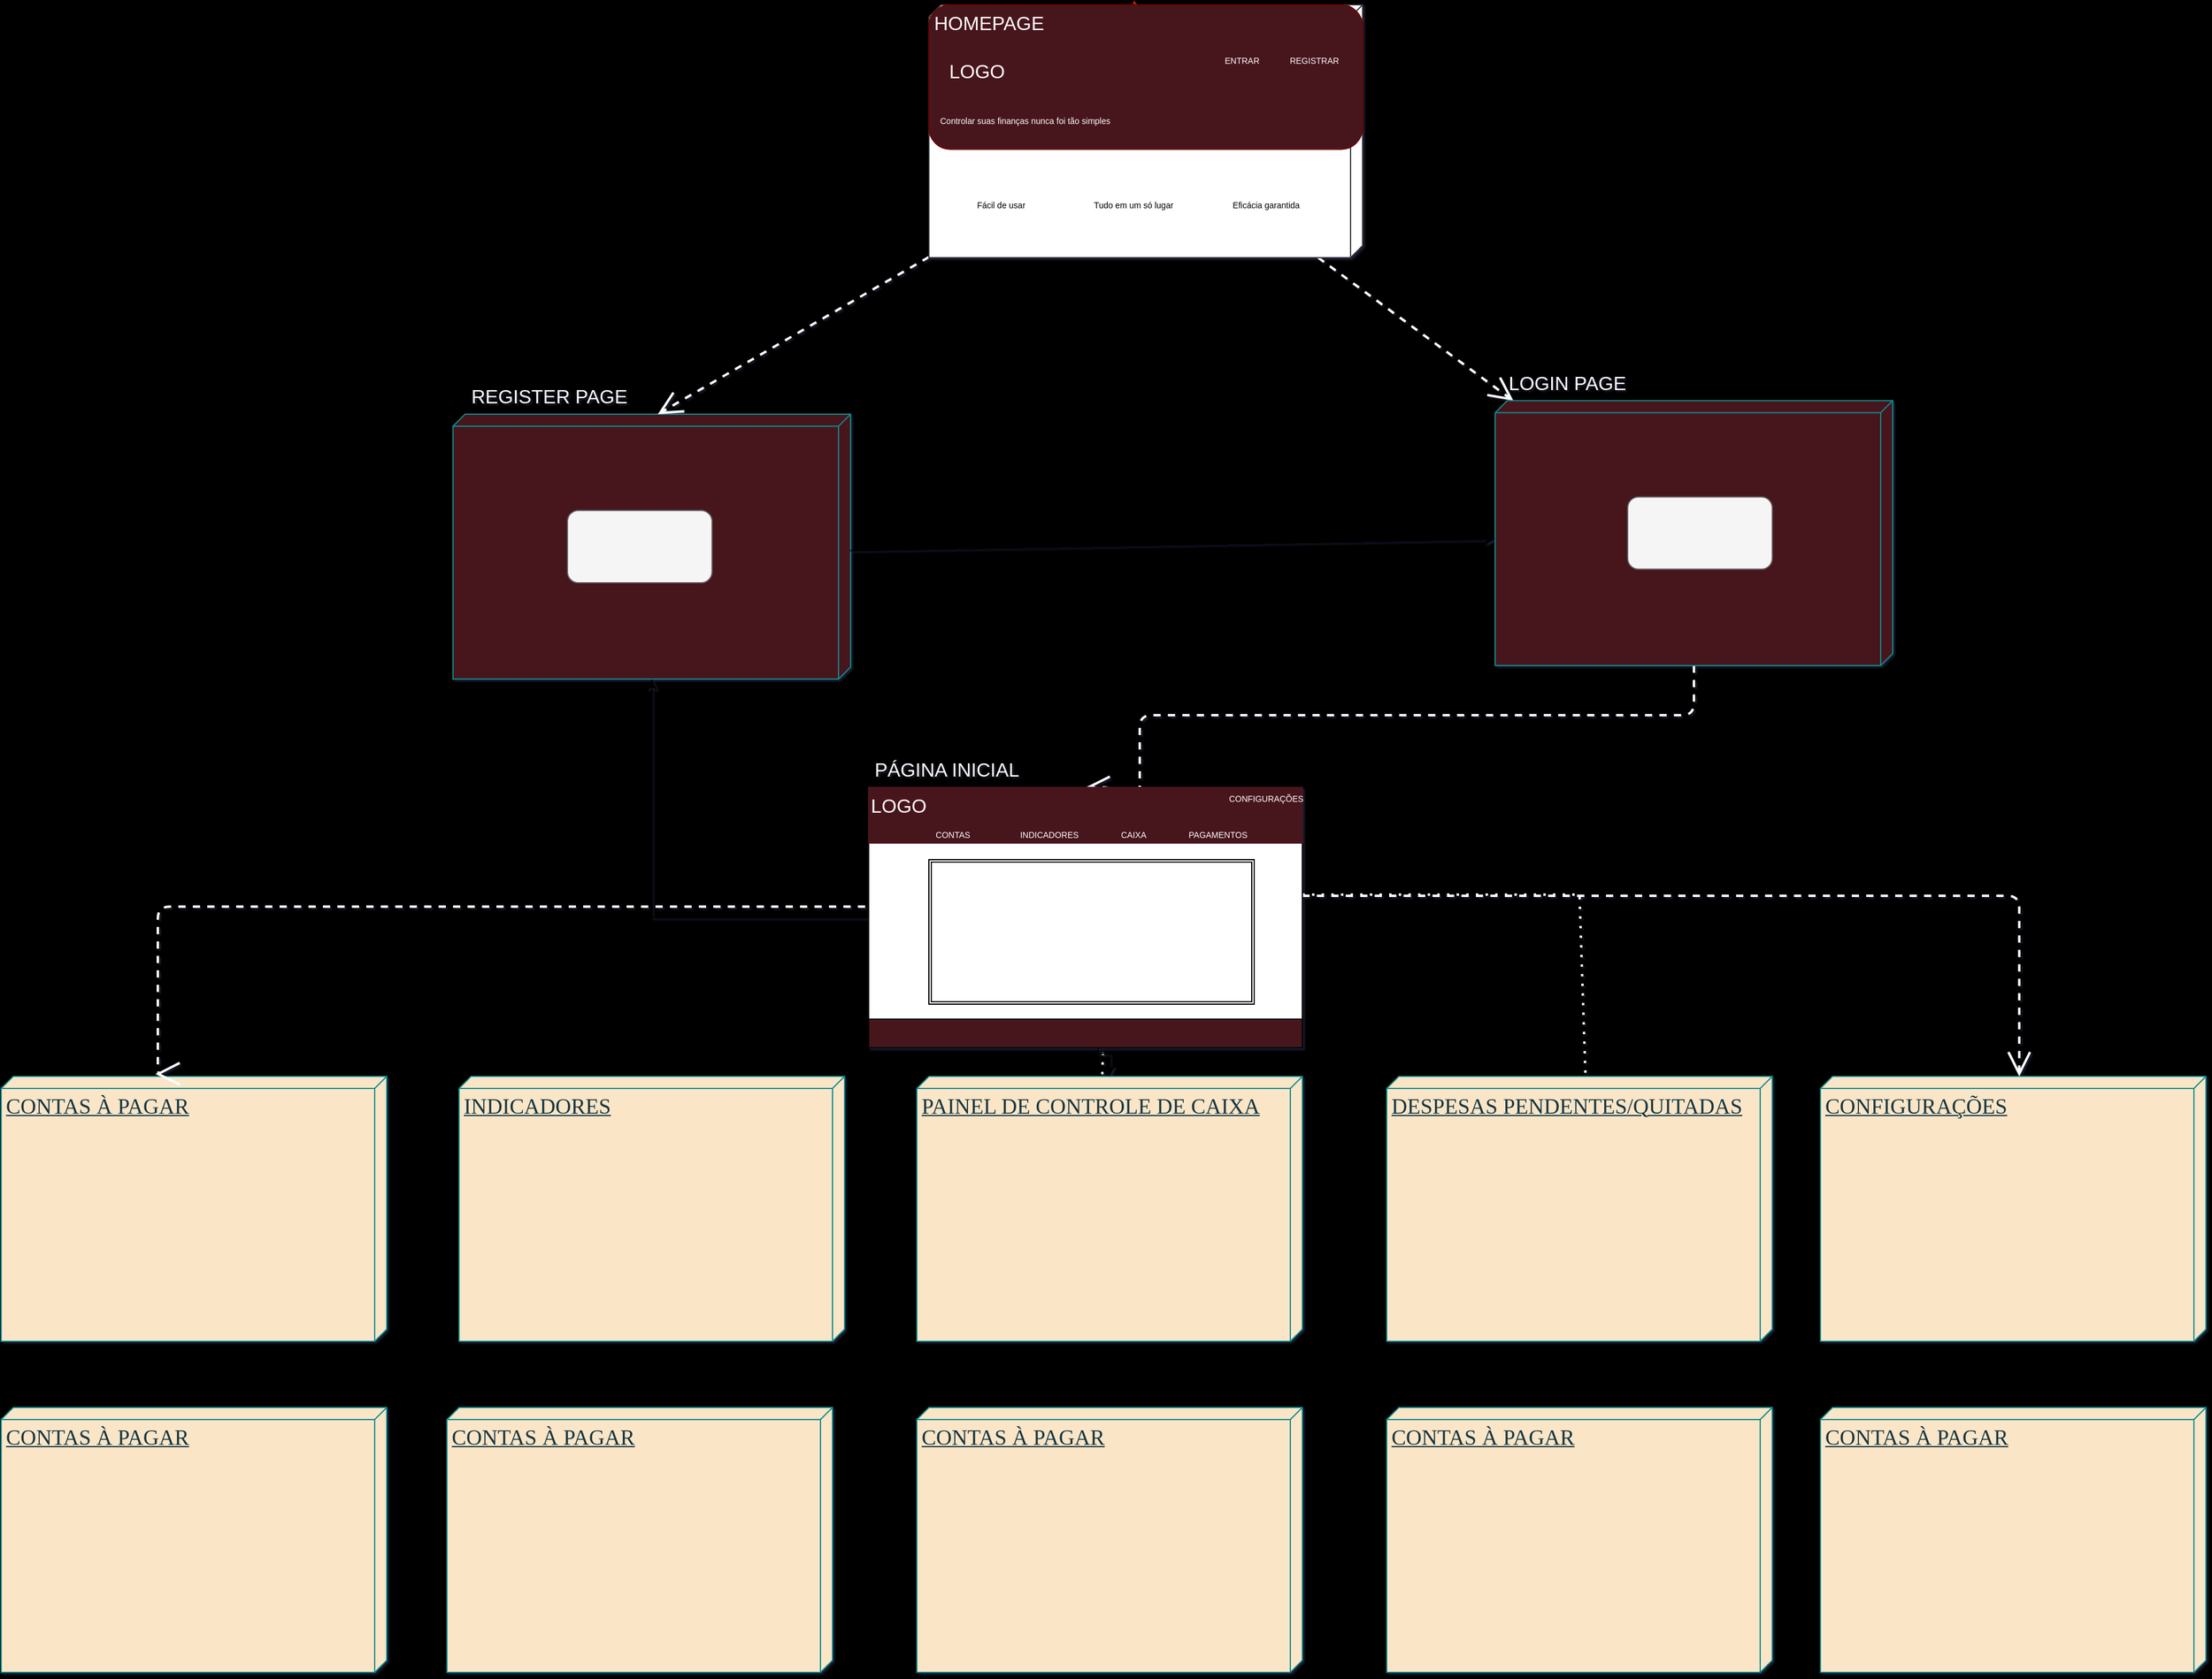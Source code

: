 <mxfile version="21.1.6" type="github">
  <diagram name="Page-1" id="5f0bae14-7c28-e335-631c-24af17079c00">
    <mxGraphModel dx="1609" dy="2823" grid="1" gridSize="10" guides="1" tooltips="1" connect="1" arrows="1" fold="1" page="1" pageScale="1" pageWidth="1100" pageHeight="850" background="#000000" math="0" shadow="1">
      <root>
        <mxCell id="0" />
        <mxCell id="1" parent="0" />
        <mxCell id="39150e848f15840c-1" value="" style="verticalAlign=top;align=left;spacingTop=8;spacingLeft=2;spacingRight=12;shape=cube;size=10;direction=south;fontStyle=4;html=1;rounded=1;shadow=0;comic=0;labelBackgroundColor=none;strokeWidth=1;fontFamily=Verdana;fontSize=12;fillColor=#47141E;strokeColor=#0F8B8D;fontColor=#143642;" parent="1" vertex="1">
          <mxGeometry x="-295" y="-1360" width="330" height="220" as="geometry" />
        </mxCell>
        <mxCell id="39150e848f15840c-11" style="edgeStyle=none;rounded=1;html=1;dashed=1;labelBackgroundColor=none;startArrow=none;startFill=0;startSize=8;endArrow=open;endFill=0;endSize=16;fontFamily=Verdana;fontSize=12;strokeColor=#FFFFFF;fontColor=default;strokeWidth=2;" parent="1" target="39150e848f15840c-2" edge="1" source="39150e848f15840c-3">
          <mxGeometry relative="1" as="geometry">
            <mxPoint x="276.02" y="-1516.22" as="sourcePoint" />
            <mxPoint x="314.033" y="-1437.069" as="targetPoint" />
          </mxGeometry>
        </mxCell>
        <mxCell id="39150e848f15840c-12" style="edgeStyle=none;rounded=1;html=1;dashed=1;labelBackgroundColor=none;startArrow=none;startFill=0;startSize=8;endArrow=open;endFill=0;endSize=16;fontFamily=Verdana;fontSize=12;entryX=0;entryY=0;entryDx=0;entryDy=160;entryPerimeter=0;strokeColor=#FFFFFF;fontColor=default;strokeWidth=2;" parent="1" source="39150e848f15840c-3" target="39150e848f15840c-1" edge="1">
          <mxGeometry relative="1" as="geometry">
            <mxPoint x="230" y="-1116.22" as="targetPoint" />
          </mxGeometry>
        </mxCell>
        <mxCell id="39150e848f15840c-16" style="edgeStyle=orthogonalEdgeStyle;rounded=1;html=1;dashed=1;labelBackgroundColor=none;startArrow=none;startFill=0;startSize=8;endArrow=open;endFill=0;endSize=16;fontFamily=Verdana;fontSize=12;strokeColor=#FFFFFF;fontColor=default;fillColor=#f8cecc;strokeWidth=2;entryX=0.5;entryY=0;entryDx=0;entryDy=0;" parent="1" source="39150e848f15840c-2" target="X89QfNM0a1aXQy8c0Njc-24" edge="1">
          <mxGeometry relative="1" as="geometry">
            <mxPoint x="620" y="-1521.22" as="sourcePoint" />
            <mxPoint x="260" y="-1020" as="targetPoint" />
            <Array as="points">
              <mxPoint x="455" y="-1110" />
              <mxPoint x="275" y="-1110" />
              <mxPoint x="275" y="-1010" />
              <mxPoint x="255" y="-1010" />
              <mxPoint x="255" y="-900" />
            </Array>
          </mxGeometry>
        </mxCell>
        <mxCell id="39150e848f15840c-2" value="" style="verticalAlign=top;align=left;spacingTop=8;spacingLeft=2;spacingRight=12;shape=cube;size=10;direction=south;fontStyle=4;html=1;rounded=1;shadow=0;comic=0;labelBackgroundColor=none;strokeWidth=1;fontFamily=Verdana;fontSize=12;fillColor=#47141E;strokeColor=#0F8B8D;fontColor=#143642;" parent="1" vertex="1">
          <mxGeometry x="570" y="-1371.22" width="330" height="220" as="geometry" />
        </mxCell>
        <mxCell id="vBJ7aFU8pswrzPe9maUh-8" value="" style="curved=1;endArrow=classic;html=1;rounded=1;entryX=-0.018;entryY=0.527;entryDx=0;entryDy=0;entryPerimeter=0;labelBackgroundColor=none;strokeColor=#A8201A;fontColor=default;" parent="1" target="39150e848f15840c-3" edge="1">
          <mxGeometry width="50" height="50" relative="1" as="geometry">
            <mxPoint x="230" y="-1616.22" as="sourcePoint" />
            <mxPoint x="726" y="-1300.22" as="targetPoint" />
            <Array as="points">
              <mxPoint x="280" y="-1616.22" />
            </Array>
          </mxGeometry>
        </mxCell>
        <mxCell id="39150e848f15840c-3" value="" style="verticalAlign=top;align=left;spacingTop=8;spacingLeft=2;spacingRight=12;shape=cube;size=10;direction=south;fontStyle=4;html=1;rounded=1;shadow=0;comic=0;labelBackgroundColor=none;strokeWidth=1;fontFamily=Verdana;fontSize=12;fillColor=#FFFFFF;strokeColor=#36393d;" parent="1" vertex="1">
          <mxGeometry x="100" y="-1700" width="360" height="210" as="geometry" />
        </mxCell>
        <mxCell id="vBJ7aFU8pswrzPe9maUh-9" value="&lt;br&gt;" style="rounded=1;whiteSpace=wrap;html=1;labelBackgroundColor=none;fillColor=#47141E;strokeColor=#6F0000;fontColor=#ffffff;" parent="1" vertex="1">
          <mxGeometry x="100" y="-1700" width="360" height="120" as="geometry" />
        </mxCell>
        <mxCell id="vBJ7aFU8pswrzPe9maUh-12" value="&lt;span style=&quot;font-size: 18px;&quot;&gt;INDICADORES&lt;/span&gt;" style="verticalAlign=top;align=left;spacingTop=8;spacingLeft=2;spacingRight=12;shape=cube;size=10;direction=south;fontStyle=4;html=1;rounded=1;shadow=0;comic=0;labelBackgroundColor=none;strokeWidth=1;fontFamily=Verdana;fontSize=12;fillColor=#FAE5C7;strokeColor=#0F8B8D;fontColor=#143642;" parent="1" vertex="1">
          <mxGeometry x="-290" y="-810" width="320" height="220" as="geometry" />
        </mxCell>
        <mxCell id="vBJ7aFU8pswrzPe9maUh-13" value="&lt;span style=&quot;font-size: 18px;&quot;&gt;PAINEL DE CONTROLE DE CAIXA&lt;/span&gt;" style="verticalAlign=top;align=left;spacingTop=8;spacingLeft=2;spacingRight=12;shape=cube;size=10;direction=south;fontStyle=4;html=1;rounded=1;shadow=0;comic=0;labelBackgroundColor=none;strokeWidth=1;fontFamily=Verdana;fontSize=12;fillColor=#FAE5C7;strokeColor=#0F8B8D;fontColor=#143642;" parent="1" vertex="1">
          <mxGeometry x="90" y="-810" width="320" height="220" as="geometry" />
        </mxCell>
        <mxCell id="vBJ7aFU8pswrzPe9maUh-14" value="&lt;span style=&quot;font-size: 18px;&quot;&gt;DESPESAS PENDENTES/QUITADAS&lt;/span&gt;" style="verticalAlign=top;align=left;spacingTop=8;spacingLeft=2;spacingRight=12;shape=cube;size=10;direction=south;fontStyle=4;html=1;rounded=1;shadow=0;comic=0;labelBackgroundColor=none;strokeWidth=1;fontFamily=Verdana;fontSize=12;fillColor=#FAE5C7;strokeColor=#0F8B8D;fontColor=#143642;" parent="1" vertex="1">
          <mxGeometry x="480" y="-810" width="320" height="220" as="geometry" />
        </mxCell>
        <mxCell id="vBJ7aFU8pswrzPe9maUh-15" value="&lt;font style=&quot;font-size: 18px;&quot;&gt;CONFIGURAÇÕES&lt;/font&gt;" style="verticalAlign=top;align=left;spacingTop=8;spacingLeft=2;spacingRight=12;shape=cube;size=10;direction=south;fontStyle=4;html=1;rounded=1;shadow=0;comic=0;labelBackgroundColor=none;strokeWidth=1;fontFamily=Verdana;fontSize=12;fillColor=#FAE5C7;strokeColor=#0F8B8D;fontColor=#143642;" parent="1" vertex="1">
          <mxGeometry x="840" y="-810" width="320" height="220" as="geometry" />
        </mxCell>
        <mxCell id="vBJ7aFU8pswrzPe9maUh-16" value="&lt;font style=&quot;font-size: 18px;&quot;&gt;CONTAS À PAGAR&lt;/font&gt;" style="verticalAlign=top;align=left;spacingTop=8;spacingLeft=2;spacingRight=12;shape=cube;size=10;direction=south;fontStyle=4;html=1;rounded=1;shadow=0;comic=0;labelBackgroundColor=none;strokeWidth=1;fontFamily=Verdana;fontSize=12;fillColor=#FAE5C7;strokeColor=#0F8B8D;fontColor=#143642;" parent="1" vertex="1">
          <mxGeometry x="-670" y="-810" width="320" height="220" as="geometry" />
        </mxCell>
        <mxCell id="vBJ7aFU8pswrzPe9maUh-22" style="edgeStyle=orthogonalEdgeStyle;rounded=1;html=1;dashed=1;labelBackgroundColor=none;startArrow=none;startFill=0;startSize=8;endArrow=open;endFill=0;endSize=16;fontFamily=Verdana;fontSize=12;entryX=-0.009;entryY=0.6;entryDx=0;entryDy=0;entryPerimeter=0;strokeColor=#FFFFFF;fontColor=default;fillColor=#f8cecc;exitX=0;exitY=0.5;exitDx=0;exitDy=0;strokeWidth=2;" parent="1" source="X89QfNM0a1aXQy8c0Njc-24" target="vBJ7aFU8pswrzPe9maUh-16" edge="1">
          <mxGeometry relative="1" as="geometry">
            <mxPoint x="90" y="-951.22" as="sourcePoint" />
            <mxPoint x="-630" y="-955" as="targetPoint" />
            <Array as="points">
              <mxPoint x="70" y="-951" />
              <mxPoint x="-540" y="-951" />
              <mxPoint x="-540" y="-812" />
            </Array>
          </mxGeometry>
        </mxCell>
        <mxCell id="vBJ7aFU8pswrzPe9maUh-29" value="" style="endArrow=none;dashed=1;html=1;dashPattern=1 3;strokeWidth=2;rounded=0;strokeColor=#FFFFFF;fontColor=#143642;fillColor=#FAE5C7;entryX=0;entryY=0;entryDx=0;entryDy=155;entryPerimeter=0;" parent="1" target="vBJ7aFU8pswrzPe9maUh-14" edge="1">
          <mxGeometry width="50" height="50" relative="1" as="geometry">
            <mxPoint x="410" y="-961" as="sourcePoint" />
            <mxPoint x="660" y="-961" as="targetPoint" />
            <Array as="points">
              <mxPoint x="640" y="-961" />
            </Array>
          </mxGeometry>
        </mxCell>
        <mxCell id="vBJ7aFU8pswrzPe9maUh-30" value="" style="endArrow=none;dashed=1;html=1;dashPattern=1 3;strokeWidth=2;rounded=0;strokeColor=#FFFFFF;fontColor=#143642;fillColor=#FAE5C7;entryX=0;entryY=0;entryDx=220;entryDy=165;entryPerimeter=0;exitX=-0.008;exitY=0.519;exitDx=0;exitDy=0;exitPerimeter=0;" parent="1" source="vBJ7aFU8pswrzPe9maUh-13" edge="1">
          <mxGeometry width="50" height="50" relative="1" as="geometry">
            <mxPoint x="230" y="-830" as="sourcePoint" />
            <mxPoint x="245" y="-846.22" as="targetPoint" />
          </mxGeometry>
        </mxCell>
        <mxCell id="vBJ7aFU8pswrzPe9maUh-36" style="edgeStyle=orthogonalEdgeStyle;rounded=1;html=1;dashed=1;labelBackgroundColor=none;startArrow=none;startFill=0;startSize=8;endArrow=open;endFill=0;endSize=16;fontFamily=Verdana;fontSize=12;strokeColor=#FFFFFF;fontColor=default;fillColor=#f8cecc;strokeWidth=2;entryX=0;entryY=0;entryDx=0;entryDy=155;entryPerimeter=0;" parent="1" target="vBJ7aFU8pswrzPe9maUh-15" edge="1">
          <mxGeometry relative="1" as="geometry">
            <mxPoint x="410" y="-960" as="sourcePoint" />
            <mxPoint x="-310" y="-1210" as="targetPoint" />
            <Array as="points">
              <mxPoint x="1005" y="-960" />
            </Array>
          </mxGeometry>
        </mxCell>
        <mxCell id="vBJ7aFU8pswrzPe9maUh-37" value="&lt;font color=&quot;#ffffff&quot; style=&quot;font-size: 16px;&quot;&gt;LOGO&lt;/font&gt;" style="text;html=1;strokeColor=none;fillColor=none;align=center;verticalAlign=middle;whiteSpace=wrap;rounded=0;fontColor=#143642;strokeWidth=3;" parent="1" vertex="1">
          <mxGeometry x="110" y="-1660" width="60" height="30" as="geometry" />
        </mxCell>
        <mxCell id="X89QfNM0a1aXQy8c0Njc-1" value="&lt;font style=&quot;font-size: 18px;&quot;&gt;CONTAS À PAGAR&lt;/font&gt;" style="verticalAlign=top;align=left;spacingTop=8;spacingLeft=2;spacingRight=12;shape=cube;size=10;direction=south;fontStyle=4;html=1;rounded=1;shadow=0;comic=0;labelBackgroundColor=none;strokeWidth=1;fontFamily=Verdana;fontSize=12;fillColor=#FAE5C7;strokeColor=#0F8B8D;fontColor=#143642;" vertex="1" parent="1">
          <mxGeometry x="-670" y="-535" width="320" height="220" as="geometry" />
        </mxCell>
        <mxCell id="X89QfNM0a1aXQy8c0Njc-2" value="&lt;font style=&quot;font-size: 18px;&quot;&gt;CONTAS À PAGAR&lt;/font&gt;" style="verticalAlign=top;align=left;spacingTop=8;spacingLeft=2;spacingRight=12;shape=cube;size=10;direction=south;fontStyle=4;html=1;rounded=1;shadow=0;comic=0;labelBackgroundColor=none;strokeWidth=1;fontFamily=Verdana;fontSize=12;fillColor=#FAE5C7;strokeColor=#0F8B8D;fontColor=#143642;" vertex="1" parent="1">
          <mxGeometry x="-300" y="-535" width="320" height="220" as="geometry" />
        </mxCell>
        <mxCell id="X89QfNM0a1aXQy8c0Njc-3" value="&lt;font style=&quot;font-size: 18px;&quot;&gt;CONTAS À PAGAR&lt;/font&gt;" style="verticalAlign=top;align=left;spacingTop=8;spacingLeft=2;spacingRight=12;shape=cube;size=10;direction=south;fontStyle=4;html=1;rounded=1;shadow=0;comic=0;labelBackgroundColor=none;strokeWidth=1;fontFamily=Verdana;fontSize=12;fillColor=#FAE5C7;strokeColor=#0F8B8D;fontColor=#143642;" vertex="1" parent="1">
          <mxGeometry x="90" y="-535" width="320" height="220" as="geometry" />
        </mxCell>
        <mxCell id="X89QfNM0a1aXQy8c0Njc-4" value="&lt;font style=&quot;font-size: 18px;&quot;&gt;CONTAS À PAGAR&lt;/font&gt;" style="verticalAlign=top;align=left;spacingTop=8;spacingLeft=2;spacingRight=12;shape=cube;size=10;direction=south;fontStyle=4;html=1;rounded=1;shadow=0;comic=0;labelBackgroundColor=none;strokeWidth=1;fontFamily=Verdana;fontSize=12;fillColor=#FAE5C7;strokeColor=#0F8B8D;fontColor=#143642;" vertex="1" parent="1">
          <mxGeometry x="480" y="-535" width="320" height="220" as="geometry" />
        </mxCell>
        <mxCell id="X89QfNM0a1aXQy8c0Njc-5" value="&lt;font style=&quot;font-size: 18px;&quot;&gt;CONTAS À PAGAR&lt;/font&gt;" style="verticalAlign=top;align=left;spacingTop=8;spacingLeft=2;spacingRight=12;shape=cube;size=10;direction=south;fontStyle=4;html=1;rounded=1;shadow=0;comic=0;labelBackgroundColor=none;strokeWidth=1;fontFamily=Verdana;fontSize=12;fillColor=#FAE5C7;strokeColor=#0F8B8D;fontColor=#143642;" vertex="1" parent="1">
          <mxGeometry x="840" y="-535" width="320" height="220" as="geometry" />
        </mxCell>
        <mxCell id="X89QfNM0a1aXQy8c0Njc-6" value="&lt;font color=&quot;#ffffff&quot; style=&quot;font-size: 16px;&quot;&gt;HOMEPAGE&lt;/font&gt;" style="text;html=1;strokeColor=none;fillColor=none;align=center;verticalAlign=middle;whiteSpace=wrap;rounded=0;fontColor=#143642;strokeWidth=3;" vertex="1" parent="1">
          <mxGeometry x="120" y="-1700" width="60" height="30" as="geometry" />
        </mxCell>
        <mxCell id="X89QfNM0a1aXQy8c0Njc-7" value="&lt;font style=&quot;&quot;&gt;&lt;font color=&quot;#ffffff&quot; style=&quot;font-size: 7px;&quot;&gt;ENTRAR&lt;/font&gt;&lt;br&gt;&lt;/font&gt;" style="text;html=1;strokeColor=none;fillColor=none;align=center;verticalAlign=middle;whiteSpace=wrap;rounded=0;fontColor=#143642;strokeWidth=3;" vertex="1" parent="1">
          <mxGeometry x="330" y="-1670" width="60" height="30" as="geometry" />
        </mxCell>
        <mxCell id="X89QfNM0a1aXQy8c0Njc-8" value="&lt;font style=&quot;&quot;&gt;&lt;font color=&quot;#ffffff&quot; style=&quot;font-size: 7px;&quot;&gt;REGISTRAR&lt;/font&gt;&lt;br&gt;&lt;/font&gt;" style="text;html=1;strokeColor=none;fillColor=none;align=center;verticalAlign=middle;whiteSpace=wrap;rounded=0;fontColor=#143642;strokeWidth=3;" vertex="1" parent="1">
          <mxGeometry x="390" y="-1670" width="60" height="30" as="geometry" />
        </mxCell>
        <mxCell id="X89QfNM0a1aXQy8c0Njc-9" value="&lt;font style=&quot;&quot;&gt;&lt;font color=&quot;#ffffff&quot;&gt;&lt;span style=&quot;font-size: 7px;&quot;&gt;Controlar suas finanças nunca foi tão simples&lt;/span&gt;&lt;/font&gt;&lt;br&gt;&lt;/font&gt;" style="text;html=1;strokeColor=none;fillColor=none;align=center;verticalAlign=middle;whiteSpace=wrap;rounded=0;fontColor=#143642;strokeWidth=3;" vertex="1" parent="1">
          <mxGeometry x="100" y="-1620" width="160" height="30" as="geometry" />
        </mxCell>
        <mxCell id="X89QfNM0a1aXQy8c0Njc-10" value="&lt;font style=&quot;&quot;&gt;&lt;span style=&quot;font-size: 7px;&quot;&gt;&lt;font color=&quot;#000000&quot;&gt;Fácil de usar&lt;/font&gt;&lt;/span&gt;&lt;br&gt;&lt;/font&gt;" style="text;html=1;strokeColor=none;fillColor=none;align=center;verticalAlign=middle;whiteSpace=wrap;rounded=0;fontColor=#143642;strokeWidth=3;" vertex="1" parent="1">
          <mxGeometry x="80" y="-1550" width="160" height="30" as="geometry" />
        </mxCell>
        <mxCell id="X89QfNM0a1aXQy8c0Njc-11" value="&lt;font style=&quot;&quot;&gt;&lt;span style=&quot;font-size: 7px;&quot;&gt;&lt;font color=&quot;#000000&quot;&gt;Tudo em um só lugar&lt;/font&gt;&lt;/span&gt;&lt;br&gt;&lt;/font&gt;" style="text;html=1;strokeColor=none;fillColor=none;align=center;verticalAlign=middle;whiteSpace=wrap;rounded=0;fontColor=#143642;strokeWidth=3;" vertex="1" parent="1">
          <mxGeometry x="190" y="-1550" width="160" height="30" as="geometry" />
        </mxCell>
        <mxCell id="X89QfNM0a1aXQy8c0Njc-12" value="&lt;font style=&quot;&quot;&gt;&lt;span style=&quot;font-size: 7px;&quot;&gt;&lt;font color=&quot;#000000&quot;&gt;Eficácia garantida&lt;/font&gt;&lt;/span&gt;&lt;br&gt;&lt;/font&gt;" style="text;html=1;strokeColor=none;fillColor=none;align=center;verticalAlign=middle;whiteSpace=wrap;rounded=0;fontColor=#143642;strokeWidth=3;" vertex="1" parent="1">
          <mxGeometry x="300" y="-1550" width="160" height="30" as="geometry" />
        </mxCell>
        <mxCell id="X89QfNM0a1aXQy8c0Njc-15" value="" style="rounded=1;whiteSpace=wrap;html=1;strokeColor=#666666;fillColor=#f5f5f5;fontColor=#333333;" vertex="1" parent="1">
          <mxGeometry x="680" y="-1291.22" width="120" height="60" as="geometry" />
        </mxCell>
        <mxCell id="X89QfNM0a1aXQy8c0Njc-16" value="" style="endArrow=classic;html=1;rounded=0;exitX=0.515;exitY=0.001;exitDx=0;exitDy=0;exitPerimeter=0;entryX=0;entryY=0;entryDx=115;entryDy=330;entryPerimeter=0;" edge="1" parent="1" source="39150e848f15840c-1" target="39150e848f15840c-2">
          <mxGeometry width="50" height="50" relative="1" as="geometry">
            <mxPoint x="280" y="-1220" as="sourcePoint" />
            <mxPoint x="330" y="-1270" as="targetPoint" />
          </mxGeometry>
        </mxCell>
        <mxCell id="X89QfNM0a1aXQy8c0Njc-17" value="" style="rounded=1;whiteSpace=wrap;html=1;strokeColor=#666666;fillColor=#f5f5f5;fontColor=#333333;" vertex="1" parent="1">
          <mxGeometry x="-200" y="-1280" width="120" height="60" as="geometry" />
        </mxCell>
        <mxCell id="X89QfNM0a1aXQy8c0Njc-21" value="&lt;font color=&quot;#ffffff&quot;&gt;&lt;span style=&quot;font-size: 16px;&quot;&gt;REGISTER PAGE&lt;/span&gt;&lt;/font&gt;" style="text;html=1;strokeColor=none;fillColor=none;align=center;verticalAlign=middle;whiteSpace=wrap;rounded=0;fontColor=#143642;strokeWidth=3;" vertex="1" parent="1">
          <mxGeometry x="-290" y="-1390" width="150" height="30" as="geometry" />
        </mxCell>
        <mxCell id="X89QfNM0a1aXQy8c0Njc-22" value="&lt;font color=&quot;#ffffff&quot; style=&quot;font-size: 16px;&quot;&gt;LOGIN PAGE&lt;/font&gt;" style="text;html=1;strokeColor=none;fillColor=none;align=center;verticalAlign=middle;whiteSpace=wrap;rounded=0;fontColor=#143642;strokeWidth=3;" vertex="1" parent="1">
          <mxGeometry x="570" y="-1401.22" width="120" height="30" as="geometry" />
        </mxCell>
        <mxCell id="X89QfNM0a1aXQy8c0Njc-23" value="&lt;font color=&quot;#ffffff&quot; style=&quot;font-size: 16px;&quot;&gt;PÁGINA INICIAL&lt;/font&gt;" style="text;html=1;strokeColor=none;fillColor=none;align=center;verticalAlign=middle;whiteSpace=wrap;rounded=0;fontColor=#143642;strokeWidth=3;" vertex="1" parent="1">
          <mxGeometry x="30" y="-1080" width="170" height="30" as="geometry" />
        </mxCell>
        <mxCell id="X89QfNM0a1aXQy8c0Njc-25" value="" style="endArrow=none;dashed=1;html=1;dashPattern=1 3;strokeWidth=2;rounded=0;strokeColor=#FFFFFF;fontColor=#143642;fillColor=#FAE5C7;exitX=0;exitY=0;exitDx=105;exitDy=0;exitPerimeter=0;entryX=0;entryY=0;entryDx=0;entryDy=155;entryPerimeter=0;" edge="1" parent="1" target="X89QfNM0a1aXQy8c0Njc-24">
          <mxGeometry width="50" height="50" relative="1" as="geometry">
            <mxPoint x="410.0" y="-961.22" as="sourcePoint" />
            <mxPoint x="645" y="-810" as="targetPoint" />
            <Array as="points" />
          </mxGeometry>
        </mxCell>
        <mxCell id="X89QfNM0a1aXQy8c0Njc-29" value="" style="edgeStyle=orthogonalEdgeStyle;rounded=0;orthogonalLoop=1;jettySize=auto;html=1;" edge="1" parent="1" target="vBJ7aFU8pswrzPe9maUh-13">
          <mxGeometry relative="1" as="geometry">
            <mxPoint x="240" y="-850" as="sourcePoint" />
          </mxGeometry>
        </mxCell>
        <mxCell id="X89QfNM0a1aXQy8c0Njc-30" value="" style="edgeStyle=orthogonalEdgeStyle;rounded=0;orthogonalLoop=1;jettySize=auto;html=1;" edge="1" parent="1" source="X89QfNM0a1aXQy8c0Njc-24" target="39150e848f15840c-1">
          <mxGeometry relative="1" as="geometry" />
        </mxCell>
        <mxCell id="X89QfNM0a1aXQy8c0Njc-24" value="" style="rounded=0;whiteSpace=wrap;html=1;fillColor=#FFFFFF;" vertex="1" parent="1">
          <mxGeometry x="50" y="-1050" width="360" height="216.22" as="geometry" />
        </mxCell>
        <mxCell id="X89QfNM0a1aXQy8c0Njc-26" value="" style="rounded=0;whiteSpace=wrap;html=1;strokeColor=#47141E;fillColor=#47141E;" vertex="1" parent="1">
          <mxGeometry x="50" y="-1050" width="360" height="46.22" as="geometry" />
        </mxCell>
        <mxCell id="X89QfNM0a1aXQy8c0Njc-27" value="" style="rounded=0;whiteSpace=wrap;html=1;fillColor=#47141E;" vertex="1" parent="1">
          <mxGeometry x="50" y="-857.56" width="360" height="23.78" as="geometry" />
        </mxCell>
        <mxCell id="X89QfNM0a1aXQy8c0Njc-28" value="&lt;font color=&quot;#ffffff&quot; style=&quot;font-size: 16px;&quot;&gt;LOGO&lt;/font&gt;" style="text;html=1;strokeColor=none;fillColor=none;align=center;verticalAlign=middle;whiteSpace=wrap;rounded=0;fontColor=#143642;strokeWidth=3;" vertex="1" parent="1">
          <mxGeometry x="-10" y="-1050" width="170" height="30" as="geometry" />
        </mxCell>
        <mxCell id="X89QfNM0a1aXQy8c0Njc-32" style="edgeStyle=orthogonalEdgeStyle;rounded=0;orthogonalLoop=1;jettySize=auto;html=1;exitX=0.5;exitY=1;exitDx=0;exitDy=0;" edge="1" parent="1" source="X89QfNM0a1aXQy8c0Njc-28" target="X89QfNM0a1aXQy8c0Njc-28">
          <mxGeometry relative="1" as="geometry" />
        </mxCell>
        <mxCell id="X89QfNM0a1aXQy8c0Njc-34" value="&lt;font color=&quot;#ffffff&quot; style=&quot;font-size: 7px;&quot;&gt;CONTAS&lt;/font&gt;" style="text;html=1;strokeColor=none;fillColor=none;align=center;verticalAlign=middle;whiteSpace=wrap;rounded=0;fontColor=#143642;strokeWidth=3;" vertex="1" parent="1">
          <mxGeometry x="100" y="-1020" width="40" height="16.22" as="geometry" />
        </mxCell>
        <mxCell id="X89QfNM0a1aXQy8c0Njc-41" value="&lt;font color=&quot;#ffffff&quot; style=&quot;font-size: 7px;&quot;&gt;INDICADORES&lt;/font&gt;" style="text;html=1;strokeColor=none;fillColor=none;align=center;verticalAlign=middle;whiteSpace=wrap;rounded=0;fontColor=#143642;strokeWidth=3;" vertex="1" parent="1">
          <mxGeometry x="180" y="-1020" width="40" height="16.22" as="geometry" />
        </mxCell>
        <mxCell id="X89QfNM0a1aXQy8c0Njc-42" value="&lt;font color=&quot;#ffffff&quot; style=&quot;font-size: 7px;&quot;&gt;CAIXA&lt;/font&gt;" style="text;html=1;strokeColor=none;fillColor=none;align=center;verticalAlign=middle;whiteSpace=wrap;rounded=0;fontColor=#143642;strokeWidth=3;" vertex="1" parent="1">
          <mxGeometry x="250" y="-1020" width="40" height="16.22" as="geometry" />
        </mxCell>
        <mxCell id="X89QfNM0a1aXQy8c0Njc-43" value="&lt;font color=&quot;#ffffff&quot;&gt;&lt;span style=&quot;font-size: 7px;&quot;&gt;PAGAMENTOS&lt;/span&gt;&lt;/font&gt;" style="text;html=1;strokeColor=none;fillColor=none;align=center;verticalAlign=middle;whiteSpace=wrap;rounded=0;fontColor=#143642;strokeWidth=3;" vertex="1" parent="1">
          <mxGeometry x="320" y="-1020" width="40" height="16.22" as="geometry" />
        </mxCell>
        <mxCell id="X89QfNM0a1aXQy8c0Njc-45" value="&lt;font color=&quot;#ffffff&quot; style=&quot;font-size: 7px;&quot;&gt;CONFIGURAÇÕES&lt;/font&gt;" style="text;html=1;strokeColor=none;fillColor=none;align=center;verticalAlign=middle;whiteSpace=wrap;rounded=0;fontColor=#143642;strokeWidth=3;" vertex="1" parent="1">
          <mxGeometry x="360" y="-1050" width="40" height="16.22" as="geometry" />
        </mxCell>
        <mxCell id="X89QfNM0a1aXQy8c0Njc-59" value="" style="shape=ext;double=1;rounded=0;whiteSpace=wrap;html=1;" vertex="1" parent="1">
          <mxGeometry x="100" y="-990" width="270" height="120" as="geometry" />
        </mxCell>
      </root>
    </mxGraphModel>
  </diagram>
</mxfile>
